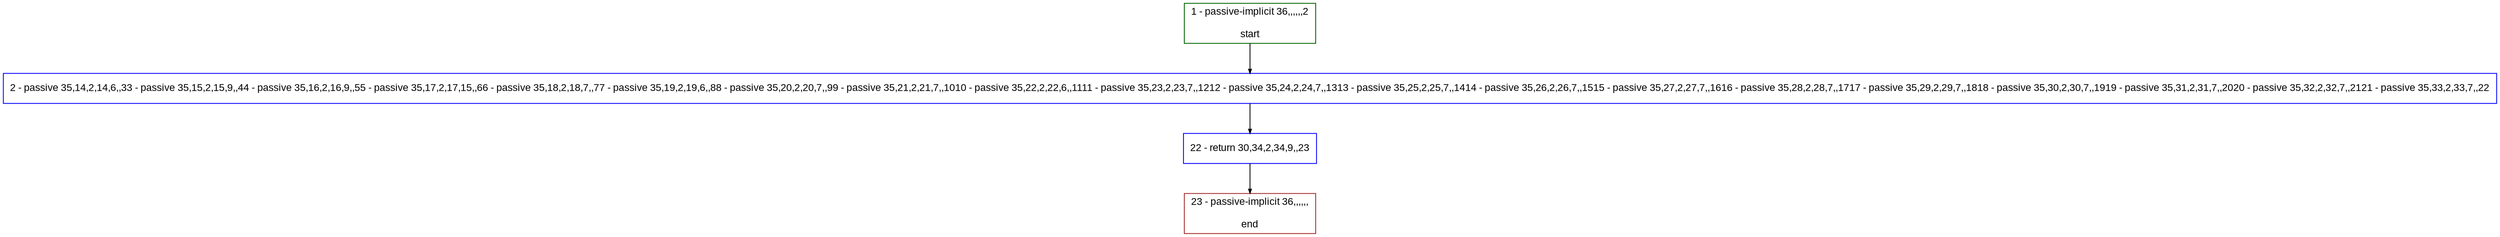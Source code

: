 digraph "" {
  graph [bgcolor="white", fillcolor="#FFFFCC", pack="true", packmode="clust", fontname="Arial", label="", fontsize="12", compound="true", style="rounded,filled"];
  node [node_initialized="no", fillcolor="white", fontname="Arial", label="", color="grey", fontsize="12", fixedsize="false", compound="true", shape="rectangle", style="filled"];
  edge [arrowtail="none", lhead="", fontcolor="black", fontname="Arial", label="", color="black", fontsize="12", arrowhead="normal", arrowsize="0.5", compound="true", ltail="", dir="forward"];
  __N1 [fillcolor="#ffffff", label="2 - passive 35,14,2,14,6,,33 - passive 35,15,2,15,9,,44 - passive 35,16,2,16,9,,55 - passive 35,17,2,17,15,,66 - passive 35,18,2,18,7,,77 - passive 35,19,2,19,6,,88 - passive 35,20,2,20,7,,99 - passive 35,21,2,21,7,,1010 - passive 35,22,2,22,6,,1111 - passive 35,23,2,23,7,,1212 - passive 35,24,2,24,7,,1313 - passive 35,25,2,25,7,,1414 - passive 35,26,2,26,7,,1515 - passive 35,27,2,27,7,,1616 - passive 35,28,2,28,7,,1717 - passive 35,29,2,29,7,,1818 - passive 35,30,2,30,7,,1919 - passive 35,31,2,31,7,,2020 - passive 35,32,2,32,7,,2121 - passive 35,33,2,33,7,,22", color="#0000ff", shape="box", style="filled"];
  __N2 [fillcolor="#ffffff", label="1 - passive-implicit 36,,,,,,2\n\nstart", color="#006400", shape="box", style="filled"];
  __N3 [fillcolor="#ffffff", label="22 - return 30,34,2,34,9,,23", color="#0000ff", shape="box", style="filled"];
  __N4 [fillcolor="#ffffff", label="23 - passive-implicit 36,,,,,,\n\nend", color="#a52a2a", shape="box", style="filled"];
  __N2 -> __N1 [arrowtail="none", color="#000000", label="", arrowhead="normal", dir="forward"];
  __N1 -> __N3 [arrowtail="none", color="#000000", label="", arrowhead="normal", dir="forward"];
  __N3 -> __N4 [arrowtail="none", color="#000000", label="", arrowhead="normal", dir="forward"];
}
